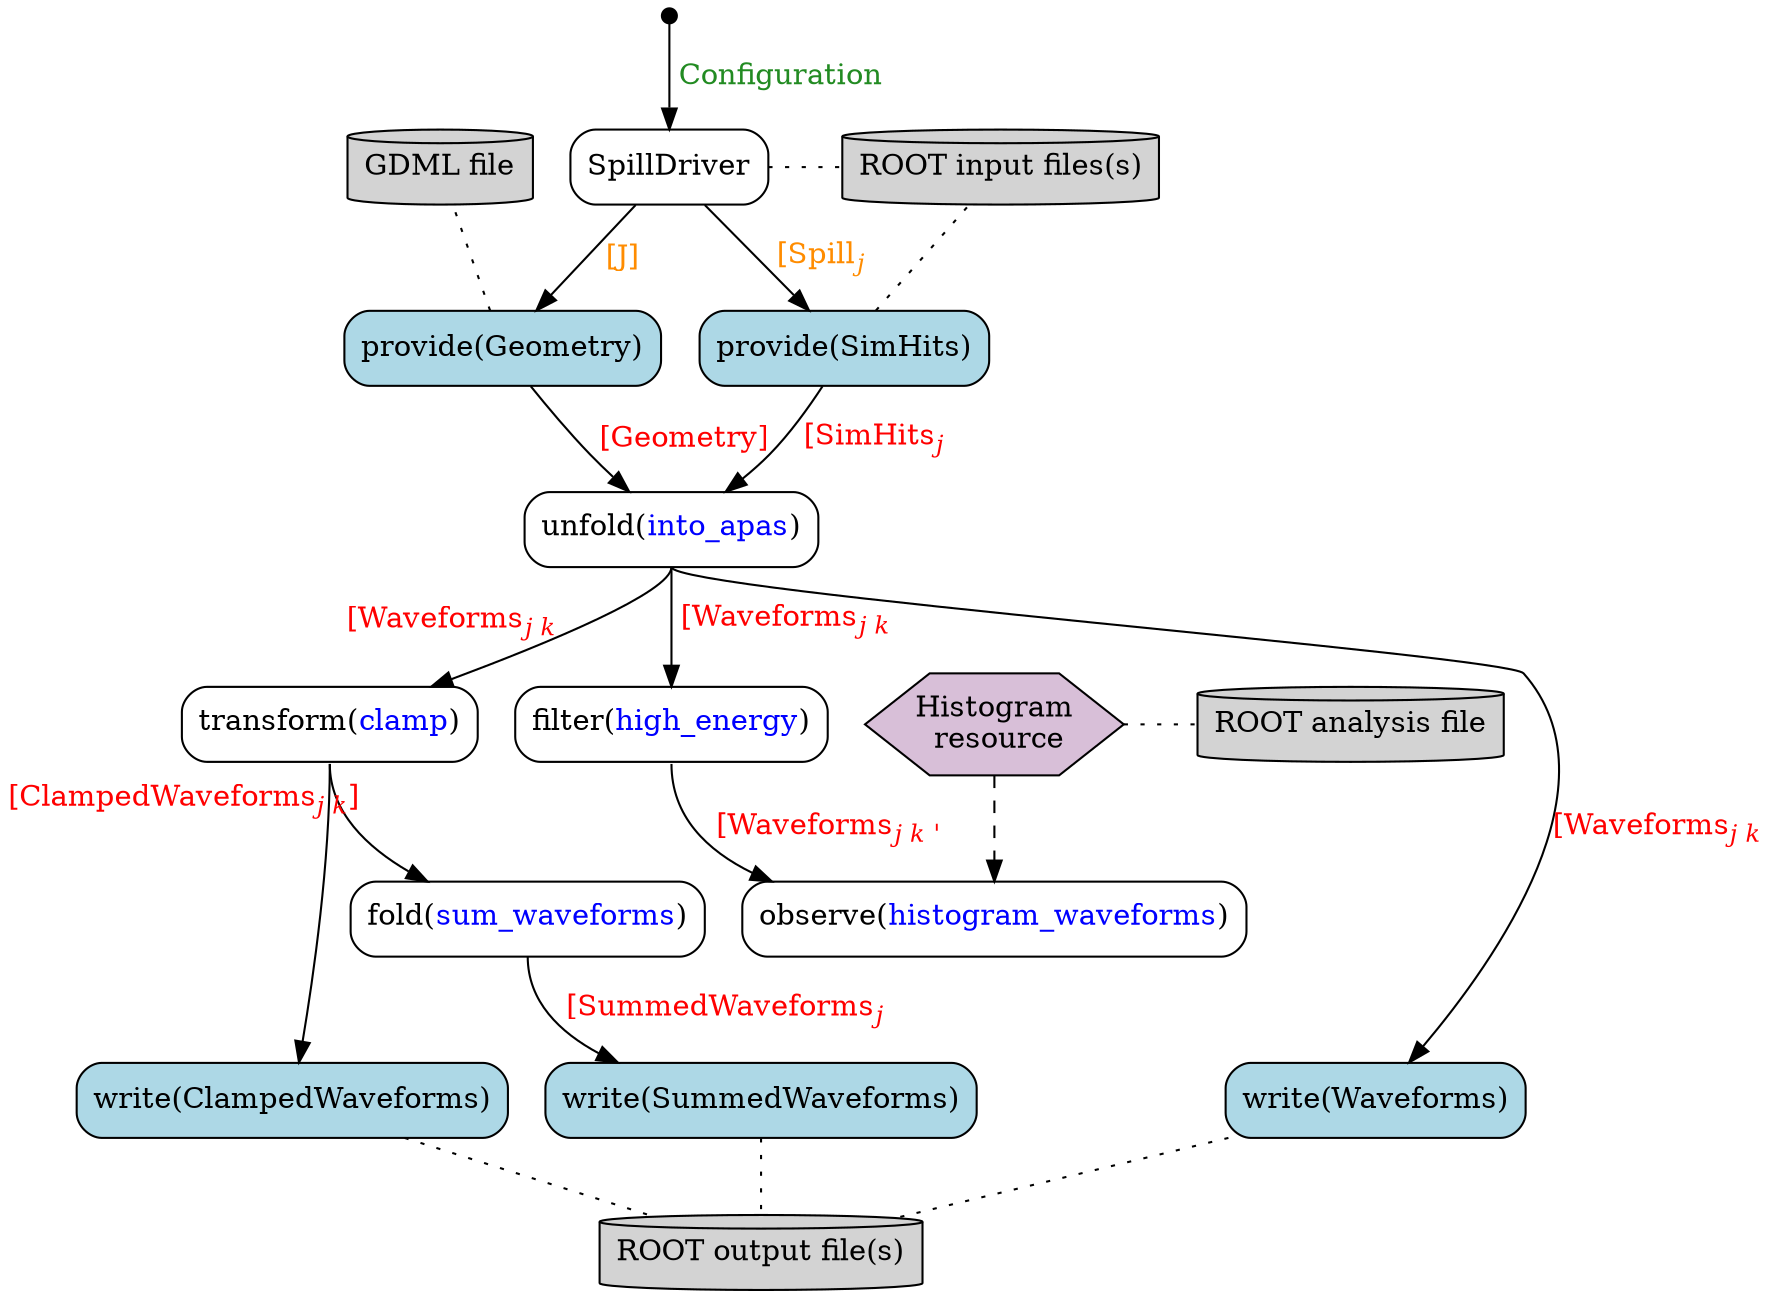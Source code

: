 digraph {
  node [shape="box", style="rounded"]
  edge [fontcolor="red"];

  start [shape="point", width=0.1]
  unfold [label=<unfold(<font color="blue">into_apas</font>)>]
  transform [label=<transform(<font color="blue">clamp</font>)>]
  fold [label=<fold(<font color="blue">sum_waveforms</font>)>]
  filter [label=<filter(<font color="blue">high_energy</font>)>];
  observer [label=<observe(<font color="blue">histogram_waveforms</font>)>];
  out [label="ROOT output file(s)", shape="cylinder", style="filled", fillcolor="lightgray"]

  {
    rank=same;
    resource [label=<Histogram<br/> resource>,
              shape=hexagon,
              style=filled,
              fillcolor=thistle,
              margin=0];
    root [label="ROOT analysis file", style=filled, shape=cylinder];
  }

  start -> driver [label=" Configuration", fontcolor="forestgreen"];

  {
    rank=same;
    gdml [label="GDML file", shape="cylinder", style="filled", fillcolor="lightgray"]
    driver [label="SpillDriver"];
    input [label="ROOT input files(s)", shape="cylinder", style="filled", fillcolor="lightgray"];
  }

  driver -> input [style="dotted", arrowhead=none];

  // Providers
  {
    rank=same;
    geometry_provider [label="provide(Geometry)", style="filled,rounded", fillcolor="lightblue"];
    sim_hits_provider [label="provide(SimHits)", style="filled,rounded" fillcolor="lightblue"];
  }

  driver -> geometry_provider [label=" [J]", fontcolor="darkorange"];
  driver -> sim_hits_provider [label=< [Spill<sub><i>j</i></sub>]>, fontcolor="darkorange"];

  geometry_provider -> gdml [style="dotted", arrowhead=none];
  resource -> root [style="dotted", arrowhead=none];

  sim_hits_provider -> input [style="dotted", arrowhead=none];
  sim_hits_provider -> unfold [label=< [SimHits<sub><i>j</i></sub>]>];
  geometry_provider -> unfold [label=< [Geometry]>];

  unfold:s -> transform [xlabel=< [Waveforms<sub><i>j k</i></sub>]>];
  transform:s -> fold [taillabel=<[ClampedWaveforms<sub><i>j k</i></sub>] >,
                       labelangle=-80,
                       labeldistance=7
                      ];

  // Writers
  {
    rank=same;
    waveforms_writer [label="write(Waveforms)", style="filled,rounded", fillcolor="lightblue"];
    summed_waveforms_writer [label="write(SummedWaveforms)", style="filled,rounded", fillcolor="lightblue"];
    clamped_waveforms_writer [label="write(ClampedWaveforms)", style="filled,rounded" fillcolor="lightblue"];
  }

  unfold:s -> waveforms_writer [label=<[Waveforms<sub><i>j k</i></sub>]>];
  transform:s -> clamped_waveforms_writer;
  fold:s -> summed_waveforms_writer [label=< [SummedWaveforms<sub><i>j</i></sub>]>];

  {waveforms_writer, clamped_waveforms_writer, summed_waveforms_writer} -> out [style="dotted", arrowhead=none]

  unfold:s -> filter [label=< [Waveforms<sub><i>j k</i></sub>]>];
  filter:s -> observer [label=< [Waveforms<sub><i>j k</i> '</sub>]>];
  resource -> observer [style="dashed"];

}
